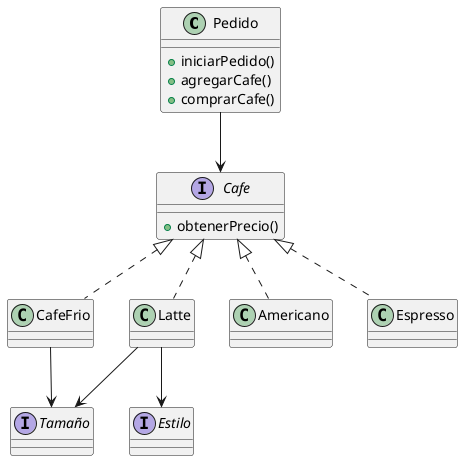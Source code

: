 @startuml
'https://plantuml.com/class-diagram


class Pedido{
    +iniciarPedido()
    +agregarCafe()
    +comprarCafe()
}

interface Cafe{
    +obtenerPrecio()
}

class Latte implements Cafe{

}
class CafeFrio implements Cafe{

}
class Americano implements Cafe{

}
class Espresso implements Cafe{

}

interface Tamaño

interface Estilo
Latte --> Tamaño
Latte --> Estilo
CafeFrio --> Tamaño

Pedido --> Cafe


@enduml